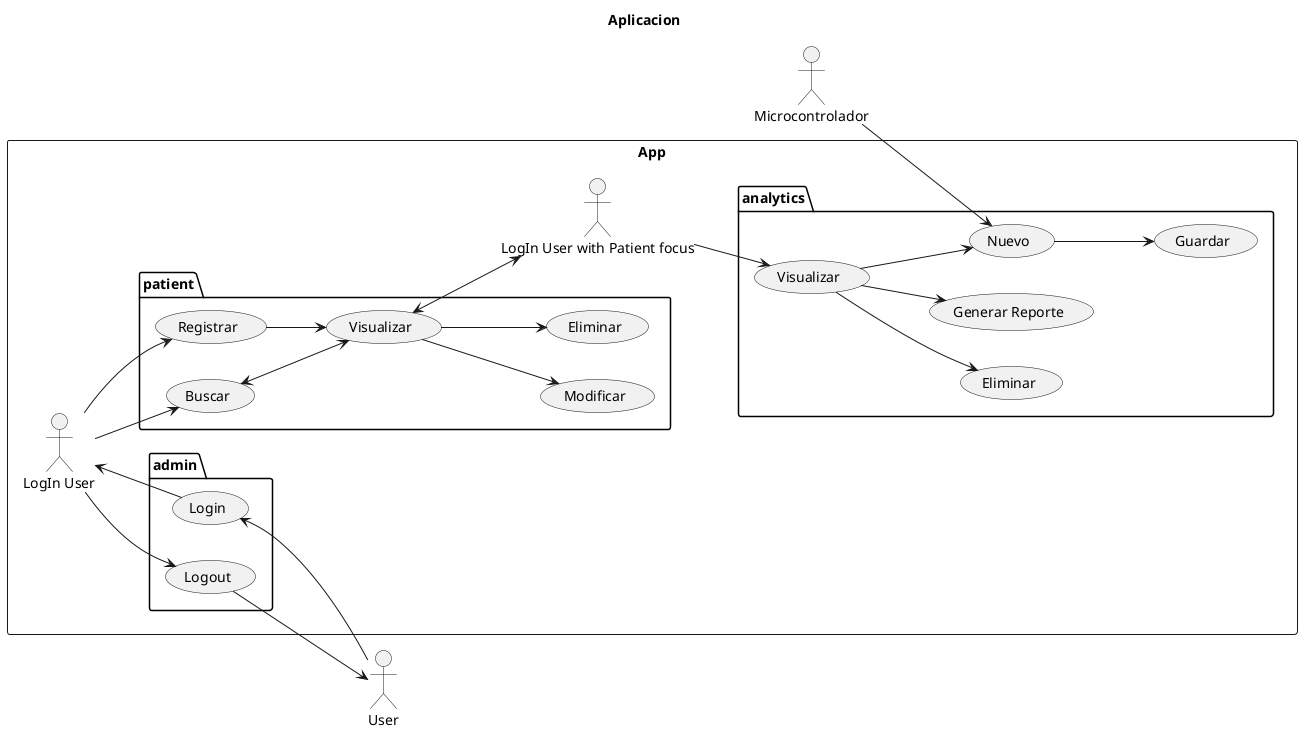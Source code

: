 @startuml user_case
title Aplicacion
left to right direction
actor "User" as U1
actor Microcontrolador
rectangle App{
    actor "LogIn User" as U2
    actor "LogIn User with Patient focus" as U3
    package admin{
        usecase "Login" as AdUC1
        usecase "Logout" as AdUC2
    }
    package patient{
        usecase "Registrar" as PUC1
        usecase "Modificar" as PUC2
        usecase "Eliminar" as PUC3
        usecase "Buscar" as PUC4
        usecase "Visualizar" as PUC5
    }
    package analytics {
        usecase "Nuevo" as AUC1
        usecase "Visualizar" as AUC2
        usecase "Eliminar" as AUC3
        usecase "Guardar" as AUC4
        usecase "Generar Reporte" as AUC5
    }
}
U1 --> AdUC1
AdUC1 --> U2
U2 --> AdUC2
AdUC2 --> U1
U2 --> PUC1
U2 --> PUC4
PUC1 --> PUC5
PUC4 <--> PUC5
PUC5 --> PUC2
PUC5 --> PUC3
PUC5 <--> U3
Microcontrolador --> AUC1
U3 --> AUC2
AUC2 --> AUC1
AUC1 --> AUC4
AUC2 --> AUC3
AUC2 --> AUC5
@enduml